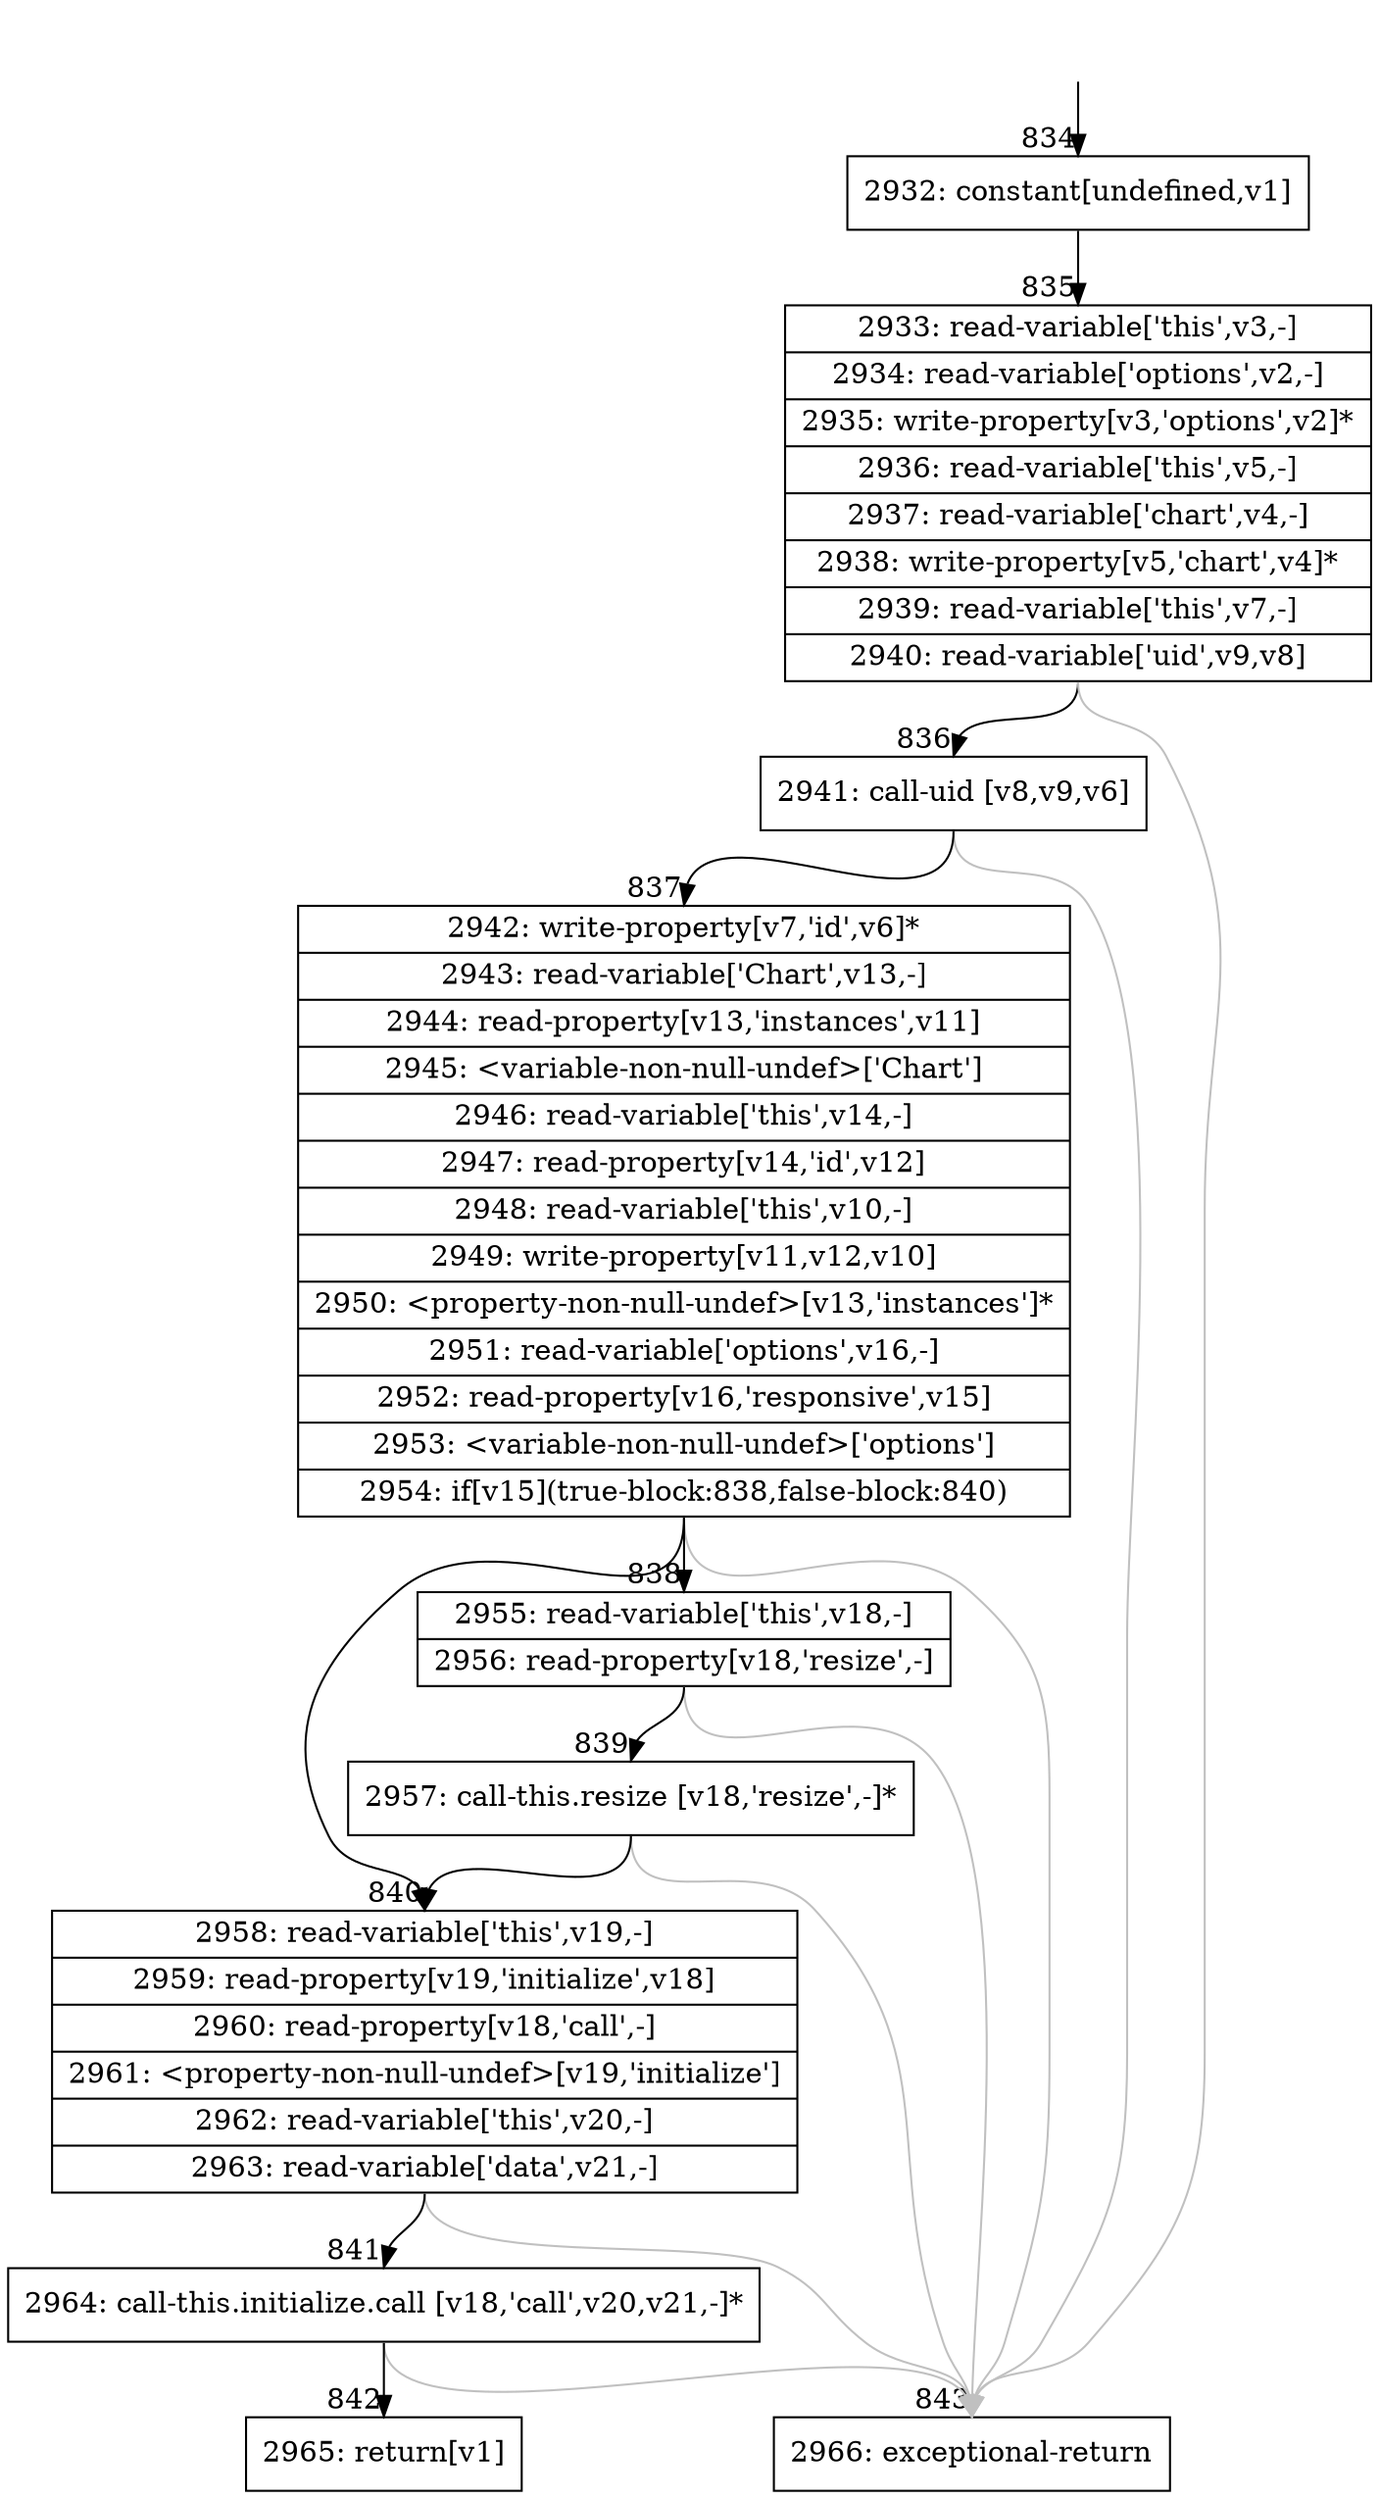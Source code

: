 digraph {
rankdir="TD"
BB_entry93[shape=none,label=""];
BB_entry93 -> BB834 [tailport=s, headport=n, headlabel="    834"]
BB834 [shape=record label="{2932: constant[undefined,v1]}" ] 
BB834 -> BB835 [tailport=s, headport=n, headlabel="      835"]
BB835 [shape=record label="{2933: read-variable['this',v3,-]|2934: read-variable['options',v2,-]|2935: write-property[v3,'options',v2]*|2936: read-variable['this',v5,-]|2937: read-variable['chart',v4,-]|2938: write-property[v5,'chart',v4]*|2939: read-variable['this',v7,-]|2940: read-variable['uid',v9,v8]}" ] 
BB835 -> BB836 [tailport=s, headport=n, headlabel="      836"]
BB835 -> BB843 [tailport=s, headport=n, color=gray, headlabel="      843"]
BB836 [shape=record label="{2941: call-uid [v8,v9,v6]}" ] 
BB836 -> BB837 [tailport=s, headport=n, headlabel="      837"]
BB836 -> BB843 [tailport=s, headport=n, color=gray]
BB837 [shape=record label="{2942: write-property[v7,'id',v6]*|2943: read-variable['Chart',v13,-]|2944: read-property[v13,'instances',v11]|2945: \<variable-non-null-undef\>['Chart']|2946: read-variable['this',v14,-]|2947: read-property[v14,'id',v12]|2948: read-variable['this',v10,-]|2949: write-property[v11,v12,v10]|2950: \<property-non-null-undef\>[v13,'instances']*|2951: read-variable['options',v16,-]|2952: read-property[v16,'responsive',v15]|2953: \<variable-non-null-undef\>['options']|2954: if[v15](true-block:838,false-block:840)}" ] 
BB837 -> BB838 [tailport=s, headport=n, headlabel="      838"]
BB837 -> BB840 [tailport=s, headport=n, headlabel="      840"]
BB837 -> BB843 [tailport=s, headport=n, color=gray]
BB838 [shape=record label="{2955: read-variable['this',v18,-]|2956: read-property[v18,'resize',-]}" ] 
BB838 -> BB839 [tailport=s, headport=n, headlabel="      839"]
BB838 -> BB843 [tailport=s, headport=n, color=gray]
BB839 [shape=record label="{2957: call-this.resize [v18,'resize',-]*}" ] 
BB839 -> BB840 [tailport=s, headport=n]
BB839 -> BB843 [tailport=s, headport=n, color=gray]
BB840 [shape=record label="{2958: read-variable['this',v19,-]|2959: read-property[v19,'initialize',v18]|2960: read-property[v18,'call',-]|2961: \<property-non-null-undef\>[v19,'initialize']|2962: read-variable['this',v20,-]|2963: read-variable['data',v21,-]}" ] 
BB840 -> BB841 [tailport=s, headport=n, headlabel="      841"]
BB840 -> BB843 [tailport=s, headport=n, color=gray]
BB841 [shape=record label="{2964: call-this.initialize.call [v18,'call',v20,v21,-]*}" ] 
BB841 -> BB842 [tailport=s, headport=n, headlabel="      842"]
BB841 -> BB843 [tailport=s, headport=n, color=gray]
BB842 [shape=record label="{2965: return[v1]}" ] 
BB843 [shape=record label="{2966: exceptional-return}" ] 
//#$~ 835
}
